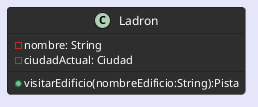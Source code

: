 @startuml

!theme reddress-darkblue
skinparam BackgroundColor lavender
skinparam ArrowColor black
skinparam ArrowThickness 1.0
skinparam RoundCorner 7
skinparam ClassAttributeFontColor FFFFFF
skinparam ClassFontSize 12
skinparam ArrowFontColor black

class Ladron{

    -nombre: String
    -ciudadActual: Ciudad

    + visitarEdificio(nombreEdificio:String):Pista
}

@enduml